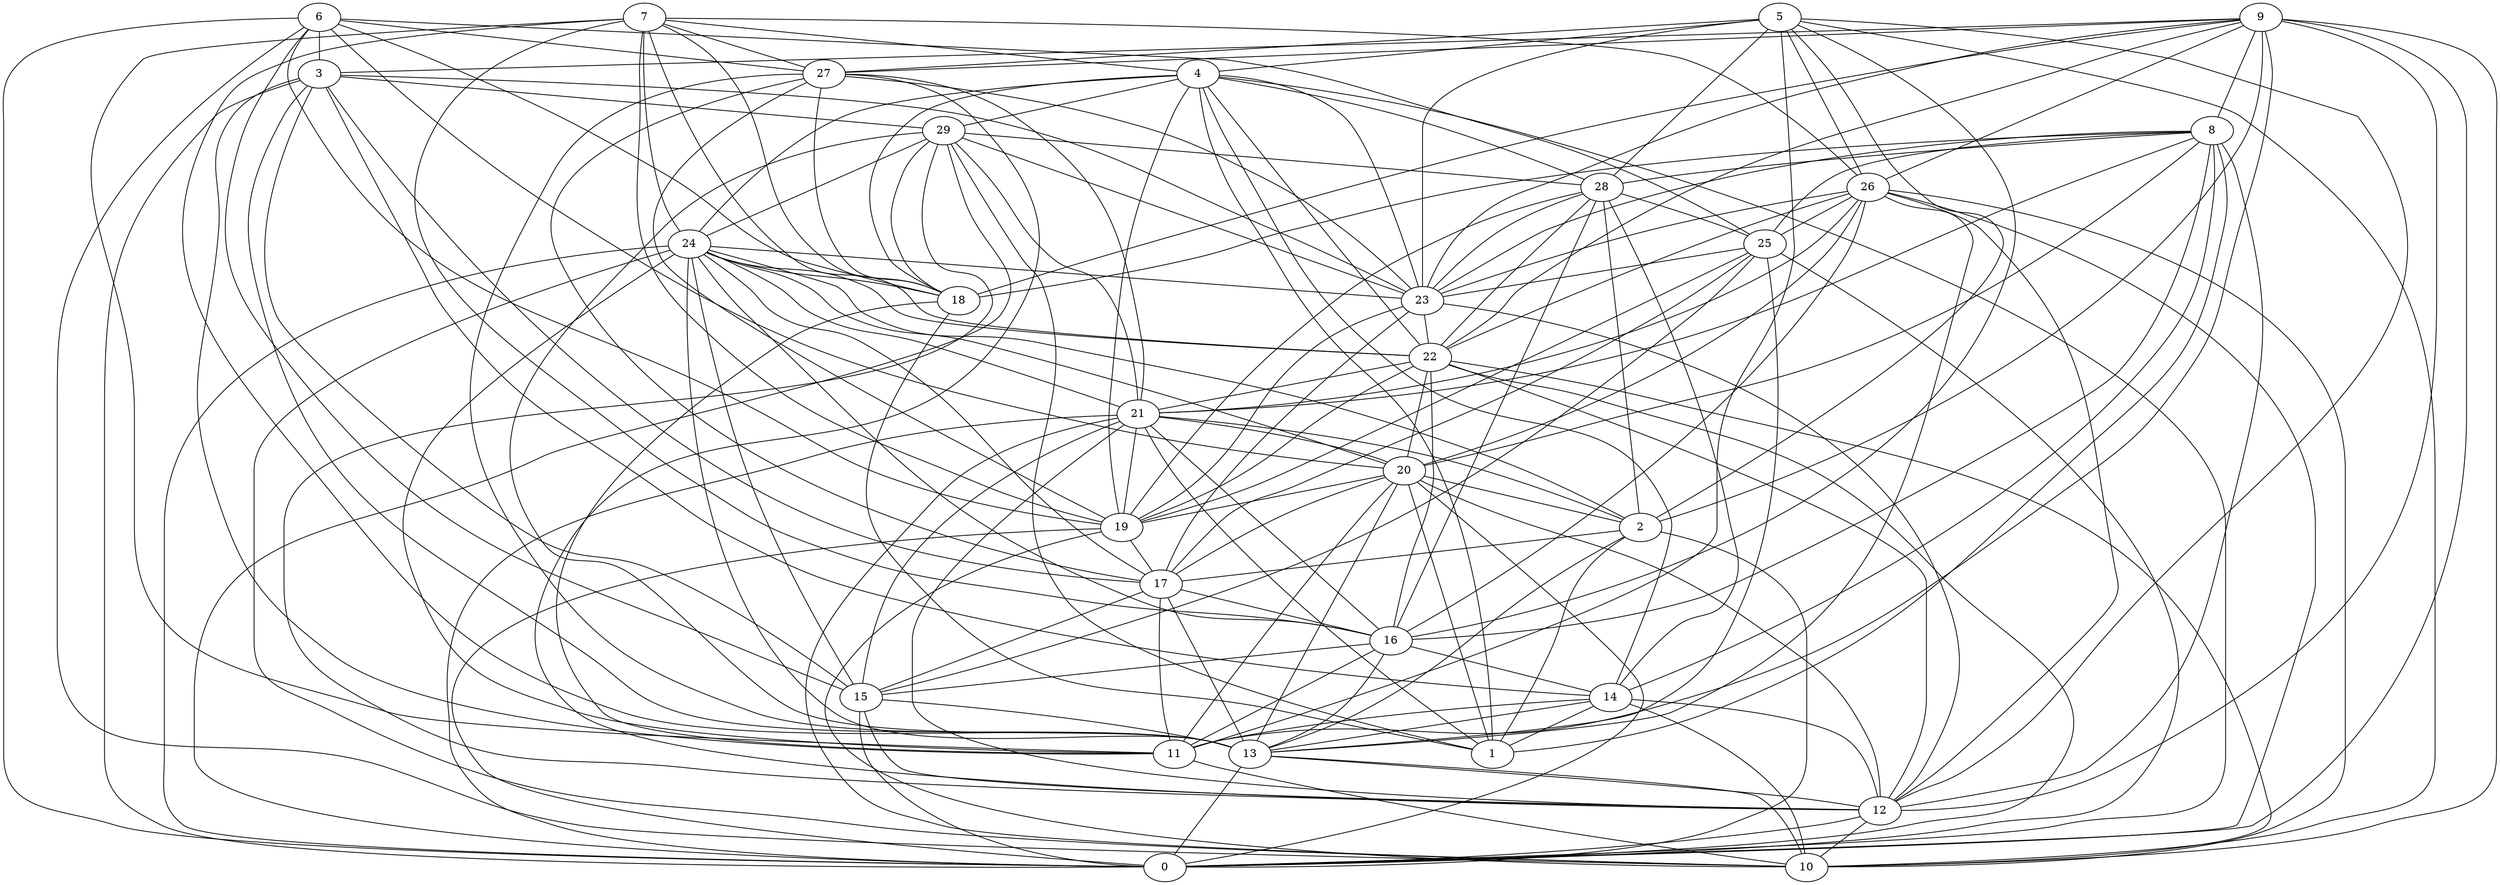digraph GG_graph {

subgraph G_graph {
edge [color = black]
"27" -> "12" [dir = none]
"16" -> "14" [dir = none]
"26" -> "23" [dir = none]
"26" -> "22" [dir = none]
"26" -> "10" [dir = none]
"26" -> "25" [dir = none]
"26" -> "21" [dir = none]
"14" -> "11" [dir = none]
"14" -> "1" [dir = none]
"14" -> "10" [dir = none]
"20" -> "1" [dir = none]
"20" -> "11" [dir = none]
"20" -> "13" [dir = none]
"20" -> "19" [dir = none]
"4" -> "19" [dir = none]
"4" -> "23" [dir = none]
"4" -> "22" [dir = none]
"4" -> "24" [dir = none]
"4" -> "0" [dir = none]
"29" -> "21" [dir = none]
"29" -> "1" [dir = none]
"29" -> "18" [dir = none]
"29" -> "0" [dir = none]
"15" -> "13" [dir = none]
"15" -> "12" [dir = none]
"15" -> "0" [dir = none]
"22" -> "16" [dir = none]
"22" -> "20" [dir = none]
"22" -> "21" [dir = none]
"22" -> "0" [dir = none]
"22" -> "10" [dir = none]
"9" -> "26" [dir = none]
"9" -> "0" [dir = none]
"9" -> "10" [dir = none]
"9" -> "22" [dir = none]
"9" -> "3" [dir = none]
"21" -> "20" [dir = none]
"21" -> "2" [dir = none]
"21" -> "12" [dir = none]
"21" -> "1" [dir = none]
"23" -> "19" [dir = none]
"23" -> "17" [dir = none]
"23" -> "22" [dir = none]
"17" -> "13" [dir = none]
"17" -> "15" [dir = none]
"17" -> "11" [dir = none]
"17" -> "16" [dir = none]
"7" -> "27" [dir = none]
"7" -> "24" [dir = none]
"7" -> "18" [dir = none]
"7" -> "19" [dir = none]
"7" -> "4" [dir = none]
"28" -> "2" [dir = none]
"28" -> "16" [dir = none]
"11" -> "10" [dir = none]
"18" -> "1" [dir = none]
"18" -> "11" [dir = none]
"19" -> "17" [dir = none]
"3" -> "14" [dir = none]
"3" -> "17" [dir = none]
"3" -> "15" [dir = none]
"6" -> "20" [dir = none]
"6" -> "10" [dir = none]
"6" -> "25" [dir = none]
"6" -> "19" [dir = none]
"6" -> "3" [dir = none]
"5" -> "12" [dir = none]
"5" -> "27" [dir = none]
"5" -> "23" [dir = none]
"5" -> "10" [dir = none]
"24" -> "17" [dir = none]
"24" -> "18" [dir = none]
"24" -> "23" [dir = none]
"24" -> "15" [dir = none]
"24" -> "2" [dir = none]
"24" -> "11" [dir = none]
"24" -> "13" [dir = none]
"8" -> "28" [dir = none]
"8" -> "23" [dir = none]
"8" -> "14" [dir = none]
"8" -> "12" [dir = none]
"8" -> "21" [dir = none]
"8" -> "16" [dir = none]
"2" -> "0" [dir = none]
"2" -> "17" [dir = none]
"25" -> "0" [dir = none]
"12" -> "10" [dir = none]
"2" -> "1" [dir = none]
"24" -> "22" [dir = none]
"5" -> "16" [dir = none]
"26" -> "16" [dir = none]
"28" -> "22" [dir = none]
"3" -> "23" [dir = none]
"22" -> "19" [dir = none]
"9" -> "2" [dir = none]
"5" -> "26" [dir = none]
"29" -> "13" [dir = none]
"25" -> "13" [dir = none]
"13" -> "10" [dir = none]
"5" -> "4" [dir = none]
"29" -> "24" [dir = none]
"29" -> "12" [dir = none]
"5" -> "28" [dir = none]
"26" -> "13" [dir = none]
"8" -> "18" [dir = none]
"20" -> "0" [dir = none]
"21" -> "15" [dir = none]
"27" -> "21" [dir = none]
"4" -> "1" [dir = none]
"19" -> "0" [dir = none]
"13" -> "0" [dir = none]
"24" -> "20" [dir = none]
"25" -> "23" [dir = none]
"24" -> "10" [dir = none]
"4" -> "14" [dir = none]
"7" -> "13" [dir = none]
"27" -> "13" [dir = none]
"13" -> "12" [dir = none]
"16" -> "11" [dir = none]
"12" -> "0" [dir = none]
"8" -> "1" [dir = none]
"2" -> "13" [dir = none]
"21" -> "19" [dir = none]
"24" -> "21" [dir = none]
"3" -> "13" [dir = none]
"25" -> "19" [dir = none]
"4" -> "18" [dir = none]
"26" -> "0" [dir = none]
"9" -> "23" [dir = none]
"25" -> "17" [dir = none]
"9" -> "27" [dir = none]
"22" -> "12" [dir = none]
"5" -> "11" [dir = none]
"9" -> "12" [dir = none]
"5" -> "2" [dir = none]
"20" -> "12" [dir = none]
"8" -> "25" [dir = none]
"21" -> "0" [dir = none]
"28" -> "19" [dir = none]
"28" -> "23" [dir = none]
"14" -> "12" [dir = none]
"28" -> "25" [dir = none]
"25" -> "15" [dir = none]
"23" -> "12" [dir = none]
"6" -> "15" [dir = none]
"27" -> "19" [dir = none]
"7" -> "16" [dir = none]
"16" -> "15" [dir = none]
"7" -> "11" [dir = none]
"4" -> "29" [dir = none]
"16" -> "13" [dir = none]
"6" -> "27" [dir = none]
"27" -> "18" [dir = none]
"9" -> "11" [dir = none]
"24" -> "16" [dir = none]
"26" -> "12" [dir = none]
"7" -> "22" [dir = none]
"29" -> "23" [dir = none]
"7" -> "26" [dir = none]
"4" -> "28" [dir = none]
"27" -> "17" [dir = none]
"29" -> "28" [dir = none]
"6" -> "0" [dir = none]
"3" -> "29" [dir = none]
"6" -> "18" [dir = none]
"14" -> "13" [dir = none]
"20" -> "17" [dir = none]
"8" -> "20" [dir = none]
"28" -> "14" [dir = none]
"20" -> "2" [dir = none]
"21" -> "10" [dir = none]
"26" -> "20" [dir = none]
"3" -> "11" [dir = none]
"9" -> "18" [dir = none]
"21" -> "16" [dir = none]
"9" -> "8" [dir = none]
"24" -> "0" [dir = none]
"3" -> "0" [dir = none]
"19" -> "10" [dir = none]
"27" -> "23" [dir = none]
}

}
